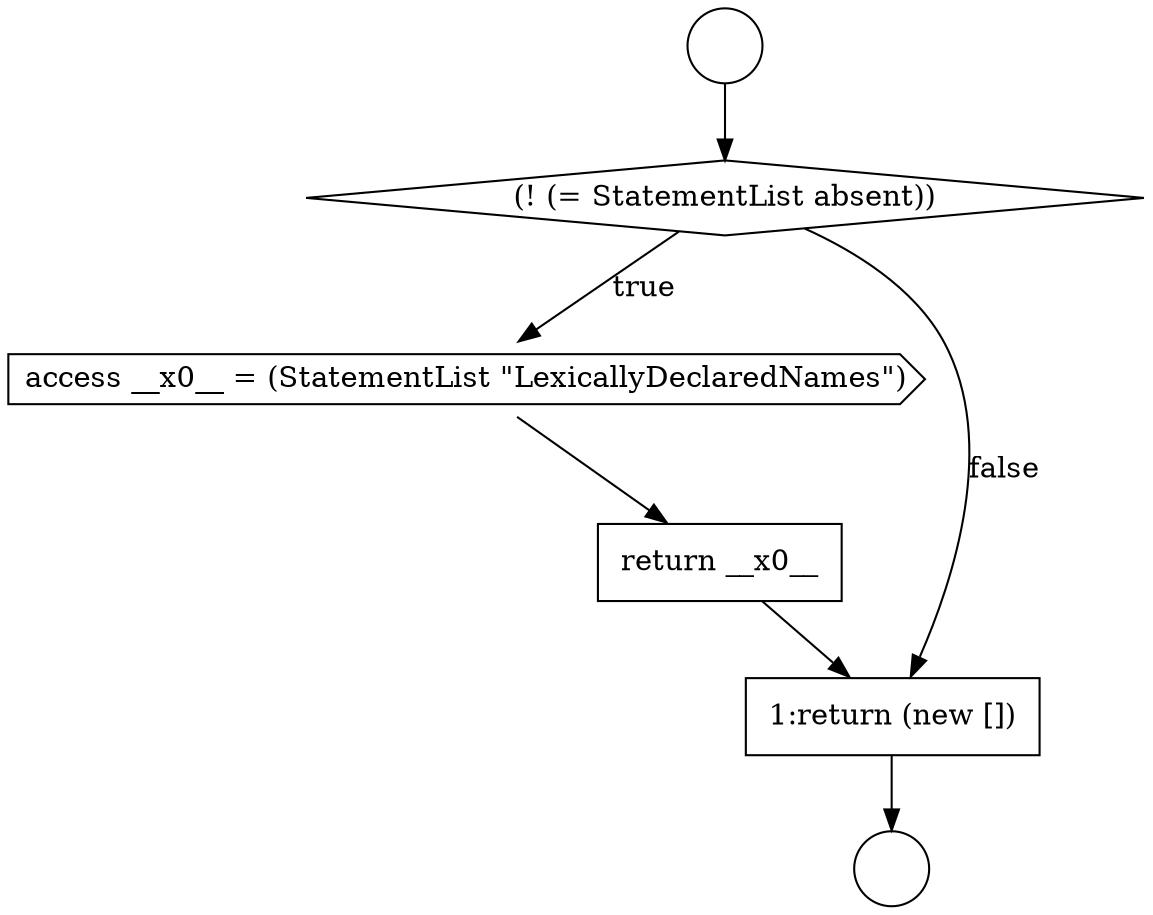 digraph {
  node7047 [shape=cds, label=<<font color="black">access __x0__ = (StatementList &quot;LexicallyDeclaredNames&quot;)</font>> color="black" fillcolor="white" style=filled]
  node7046 [shape=diamond, label=<<font color="black">(! (= StatementList absent))</font>> color="black" fillcolor="white" style=filled]
  node7049 [shape=none, margin=0, label=<<font color="black">
    <table border="0" cellborder="1" cellspacing="0" cellpadding="10">
      <tr><td align="left">1:return (new [])</td></tr>
    </table>
  </font>> color="black" fillcolor="white" style=filled]
  node7045 [shape=circle label=" " color="black" fillcolor="white" style=filled]
  node7044 [shape=circle label=" " color="black" fillcolor="white" style=filled]
  node7048 [shape=none, margin=0, label=<<font color="black">
    <table border="0" cellborder="1" cellspacing="0" cellpadding="10">
      <tr><td align="left">return __x0__</td></tr>
    </table>
  </font>> color="black" fillcolor="white" style=filled]
  node7049 -> node7045 [ color="black"]
  node7048 -> node7049 [ color="black"]
  node7044 -> node7046 [ color="black"]
  node7047 -> node7048 [ color="black"]
  node7046 -> node7047 [label=<<font color="black">true</font>> color="black"]
  node7046 -> node7049 [label=<<font color="black">false</font>> color="black"]
}
